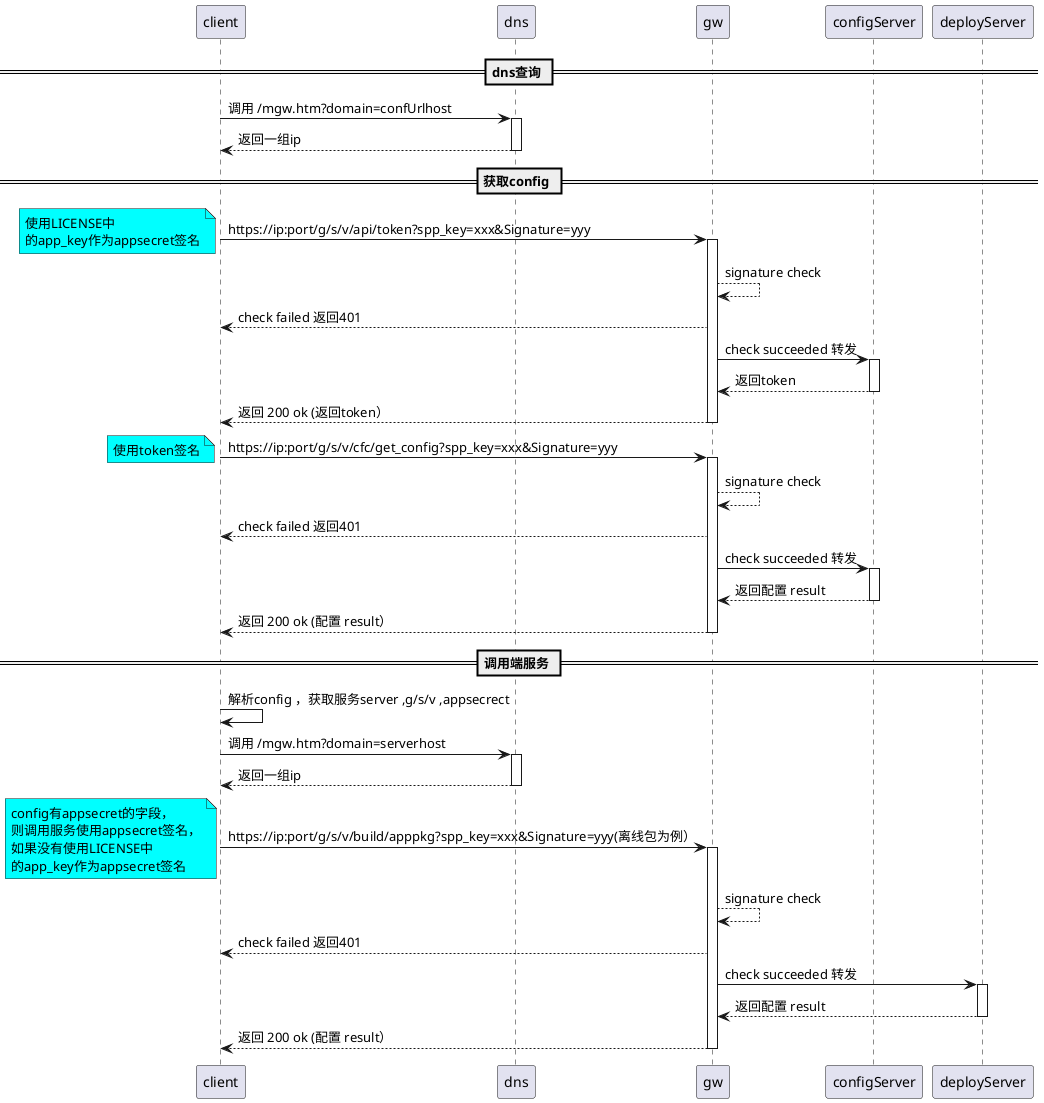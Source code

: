 @startuml

== dns查询 ==
client -> dns: 调用 /mgw.htm?domain=confUrlhost
activate dns
dns --> client: 返回一组ip
deactivate dns
== 获取config ==
client -> gw : https://ip:port/g/s/v/api/token?spp_key=xxx&Signature=yyy
note left #aqua
	使用LICENSE中
	的app_key作为appsecret签名
end note
activate gw
gw --> gw : signature check
gw --> client : check failed 返回401

gw -> configServer : check succeeded 转发
activate configServer
configServer --> gw :返回token
deactivate configServer
gw --> client : 返回 200 ok (返回token）
deactivate gw


client -> gw : https://ip:port/g/s/v/cfc/get_config?spp_key=xxx&Signature=yyy
note left #aqua
	使用token签名
end note
activate gw
gw --> gw : signature check
gw --> client : check failed 返回401

gw -> configServer : check succeeded 转发
activate configServer
configServer --> gw :返回配置 result
deactivate configServer
gw --> client : 返回 200 ok (配置 result）
deactivate gw

== 调用端服务 ==
client ->client :解析config ，获取服务server ,g/s/v ,appsecrect

client -> dns  :调用 /mgw.htm?domain=serverhost
activate dns
dns --> client: 返回一组ip
deactivate dns

client -> gw : https://ip:port/g/s/v/build/apppkg?spp_key=xxx&Signature=yyy(离线包为例）
activate gw

note left #aqua
	config有appsecret的字段，
	则调用服务使用appsecret签名，
	如果没有使用LICENSE中
	的app_key作为appsecret签名
end note

gw --> gw : signature check
gw --> client : check failed 返回401

gw -> deployServer : check succeeded 转发
activate deployServer
deployServer --> gw :返回配置 result
deactivate deployServer
gw --> client : 返回 200 ok (配置 result）
deactivate gw



@enduml